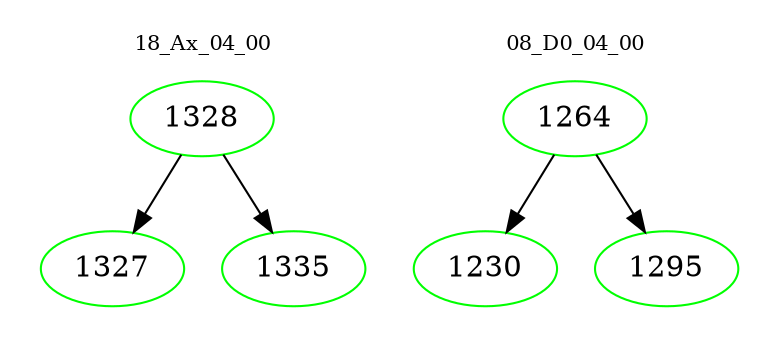 digraph{
subgraph cluster_0 {
color = white
label = "18_Ax_04_00";
fontsize=10;
T0_1328 [label="1328", color="green"]
T0_1328 -> T0_1327 [color="black"]
T0_1327 [label="1327", color="green"]
T0_1328 -> T0_1335 [color="black"]
T0_1335 [label="1335", color="green"]
}
subgraph cluster_1 {
color = white
label = "08_D0_04_00";
fontsize=10;
T1_1264 [label="1264", color="green"]
T1_1264 -> T1_1230 [color="black"]
T1_1230 [label="1230", color="green"]
T1_1264 -> T1_1295 [color="black"]
T1_1295 [label="1295", color="green"]
}
}
